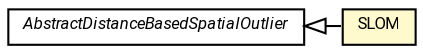 #!/usr/local/bin/dot
#
# Class diagram 
# Generated by UMLGraph version R5_7_2-60-g0e99a6 (http://www.spinellis.gr/umlgraph/)
#

digraph G {
	graph [fontnames="svg"]
	edge [fontname="Roboto",fontsize=7,labelfontname="Roboto",labelfontsize=7,color="black"];
	node [fontname="Roboto",fontcolor="black",fontsize=8,shape=plaintext,margin=0,width=0,height=0];
	nodesep=0.15;
	ranksep=0.25;
	rankdir=LR;
	// de.lmu.ifi.dbs.elki.algorithm.outlier.spatial.AbstractDistanceBasedSpatialOutlier<N, O>
	c8986645 [label=<<table title="de.lmu.ifi.dbs.elki.algorithm.outlier.spatial.AbstractDistanceBasedSpatialOutlier" border="0" cellborder="1" cellspacing="0" cellpadding="2" href="AbstractDistanceBasedSpatialOutlier.html" target="_parent">
		<tr><td><table border="0" cellspacing="0" cellpadding="1">
		<tr><td align="center" balign="center"> <font face="Roboto"><i>AbstractDistanceBasedSpatialOutlier</i></font> </td></tr>
		</table></td></tr>
		</table>>, URL="AbstractDistanceBasedSpatialOutlier.html"];
	// de.lmu.ifi.dbs.elki.algorithm.outlier.spatial.SLOM<N, O>
	c8986653 [label=<<table title="de.lmu.ifi.dbs.elki.algorithm.outlier.spatial.SLOM" border="0" cellborder="1" cellspacing="0" cellpadding="2" bgcolor="lemonChiffon" href="SLOM.html" target="_parent">
		<tr><td><table border="0" cellspacing="0" cellpadding="1">
		<tr><td align="center" balign="center"> <font face="Roboto">SLOM</font> </td></tr>
		</table></td></tr>
		</table>>, URL="SLOM.html"];
	// de.lmu.ifi.dbs.elki.algorithm.outlier.spatial.SLOM<N, O> extends de.lmu.ifi.dbs.elki.algorithm.outlier.spatial.AbstractDistanceBasedSpatialOutlier<N, O>
	c8986645 -> c8986653 [arrowtail=empty,dir=back,weight=10];
}

